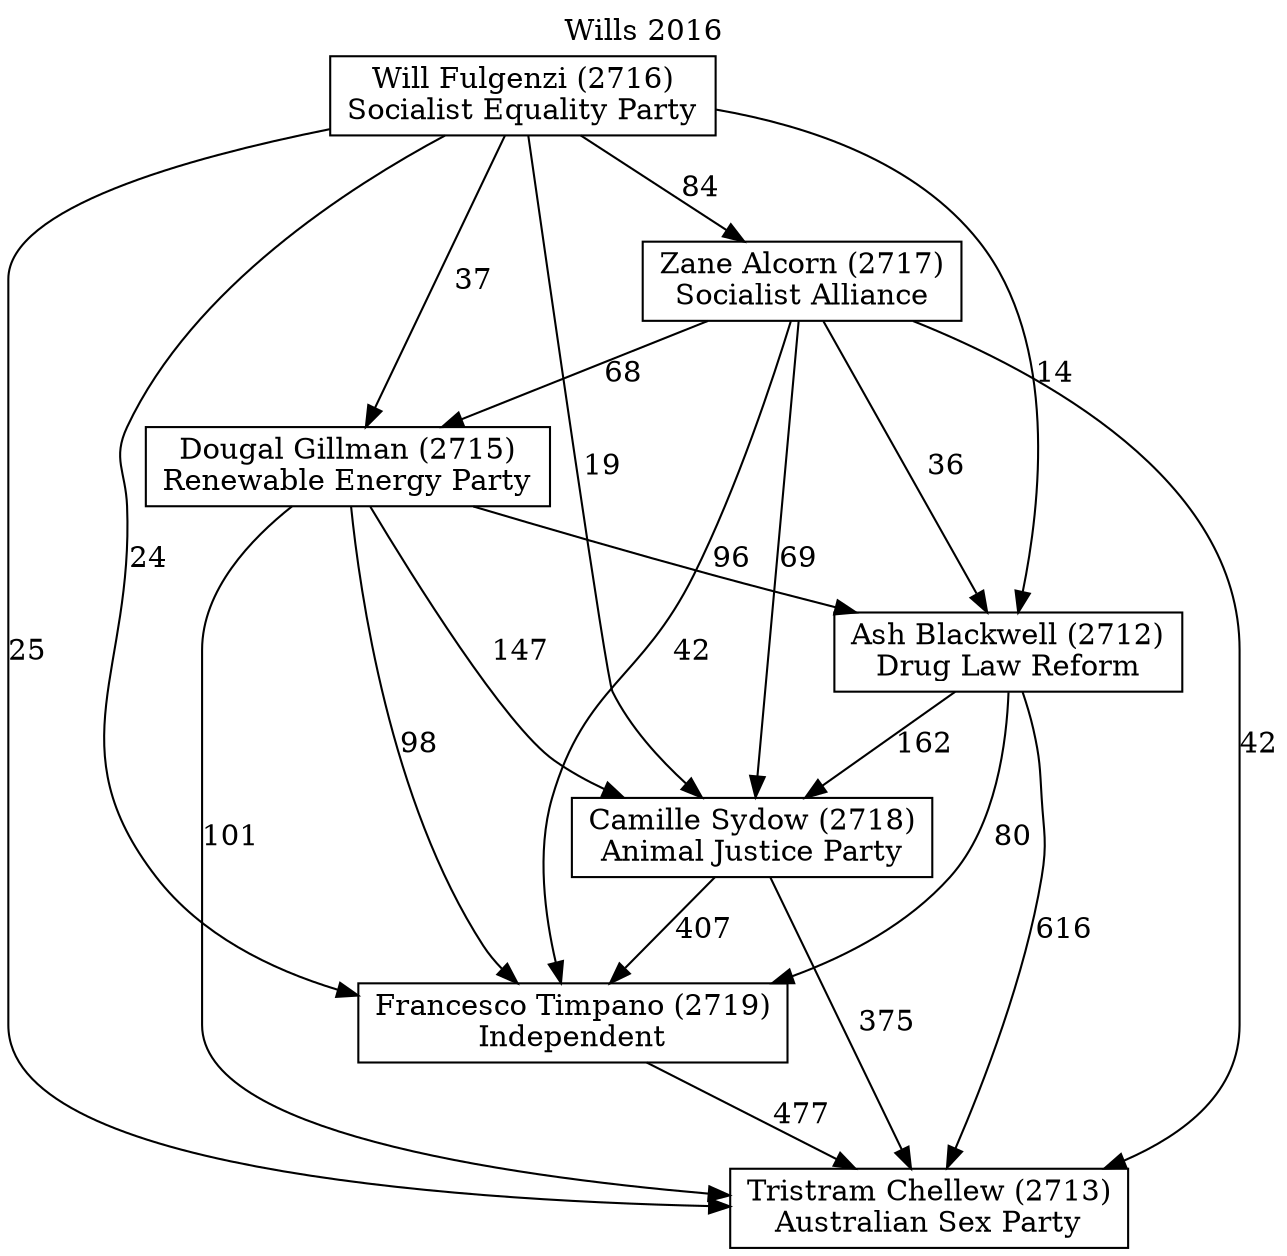 // House preference flow
digraph "Tristram Chellew (2713)_Wills_2016" {
	graph [label="Wills 2016" labelloc=t mclimit=10]
	node [shape=box]
	"Will Fulgenzi (2716)" [label="Will Fulgenzi (2716)
Socialist Equality Party"]
	"Francesco Timpano (2719)" [label="Francesco Timpano (2719)
Independent"]
	"Ash Blackwell (2712)" [label="Ash Blackwell (2712)
Drug Law Reform"]
	"Camille Sydow (2718)" [label="Camille Sydow (2718)
Animal Justice Party"]
	"Zane Alcorn (2717)" [label="Zane Alcorn (2717)
Socialist Alliance"]
	"Dougal Gillman (2715)" [label="Dougal Gillman (2715)
Renewable Energy Party"]
	"Tristram Chellew (2713)" [label="Tristram Chellew (2713)
Australian Sex Party"]
	"Will Fulgenzi (2716)" -> "Ash Blackwell (2712)" [label=14]
	"Ash Blackwell (2712)" -> "Tristram Chellew (2713)" [label=616]
	"Will Fulgenzi (2716)" -> "Dougal Gillman (2715)" [label=37]
	"Camille Sydow (2718)" -> "Francesco Timpano (2719)" [label=407]
	"Zane Alcorn (2717)" -> "Ash Blackwell (2712)" [label=36]
	"Zane Alcorn (2717)" -> "Tristram Chellew (2713)" [label=42]
	"Camille Sydow (2718)" -> "Tristram Chellew (2713)" [label=375]
	"Dougal Gillman (2715)" -> "Tristram Chellew (2713)" [label=101]
	"Ash Blackwell (2712)" -> "Francesco Timpano (2719)" [label=80]
	"Dougal Gillman (2715)" -> "Ash Blackwell (2712)" [label=96]
	"Will Fulgenzi (2716)" -> "Francesco Timpano (2719)" [label=24]
	"Ash Blackwell (2712)" -> "Camille Sydow (2718)" [label=162]
	"Will Fulgenzi (2716)" -> "Zane Alcorn (2717)" [label=84]
	"Will Fulgenzi (2716)" -> "Tristram Chellew (2713)" [label=25]
	"Dougal Gillman (2715)" -> "Francesco Timpano (2719)" [label=98]
	"Zane Alcorn (2717)" -> "Francesco Timpano (2719)" [label=42]
	"Zane Alcorn (2717)" -> "Dougal Gillman (2715)" [label=68]
	"Francesco Timpano (2719)" -> "Tristram Chellew (2713)" [label=477]
	"Dougal Gillman (2715)" -> "Camille Sydow (2718)" [label=147]
	"Will Fulgenzi (2716)" -> "Camille Sydow (2718)" [label=19]
	"Zane Alcorn (2717)" -> "Camille Sydow (2718)" [label=69]
}
